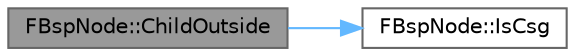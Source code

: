 digraph "FBspNode::ChildOutside"
{
 // INTERACTIVE_SVG=YES
 // LATEX_PDF_SIZE
  bgcolor="transparent";
  edge [fontname=Helvetica,fontsize=10,labelfontname=Helvetica,labelfontsize=10];
  node [fontname=Helvetica,fontsize=10,shape=box,height=0.2,width=0.4];
  rankdir="LR";
  Node1 [id="Node000001",label="FBspNode::ChildOutside",height=0.2,width=0.4,color="gray40", fillcolor="grey60", style="filled", fontcolor="black",tooltip=" "];
  Node1 -> Node2 [id="edge1_Node000001_Node000002",color="steelblue1",style="solid",tooltip=" "];
  Node2 [id="Node000002",label="FBspNode::IsCsg",height=0.2,width=0.4,color="grey40", fillcolor="white", style="filled",URL="$d5/d84/structFBspNode.html#a50313820bddd656c4a37ee3c37a1fd7b",tooltip=" "];
}
